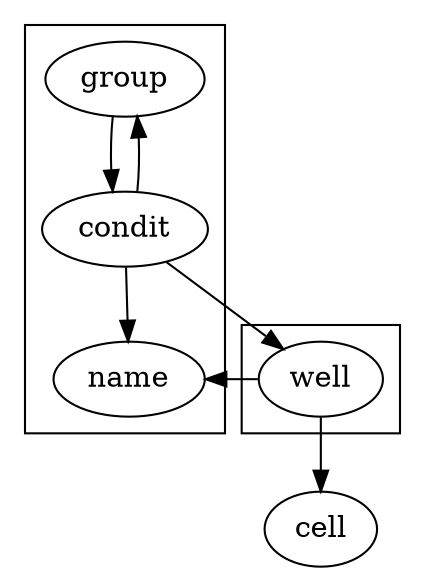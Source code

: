 
digraph {
  group -> condit -> well -> cell

  subgraph clustercondit {
    condit -> { name}
    condit -> group
  }
  subgraph clusterwell {
    well -> {name}
  }
}
